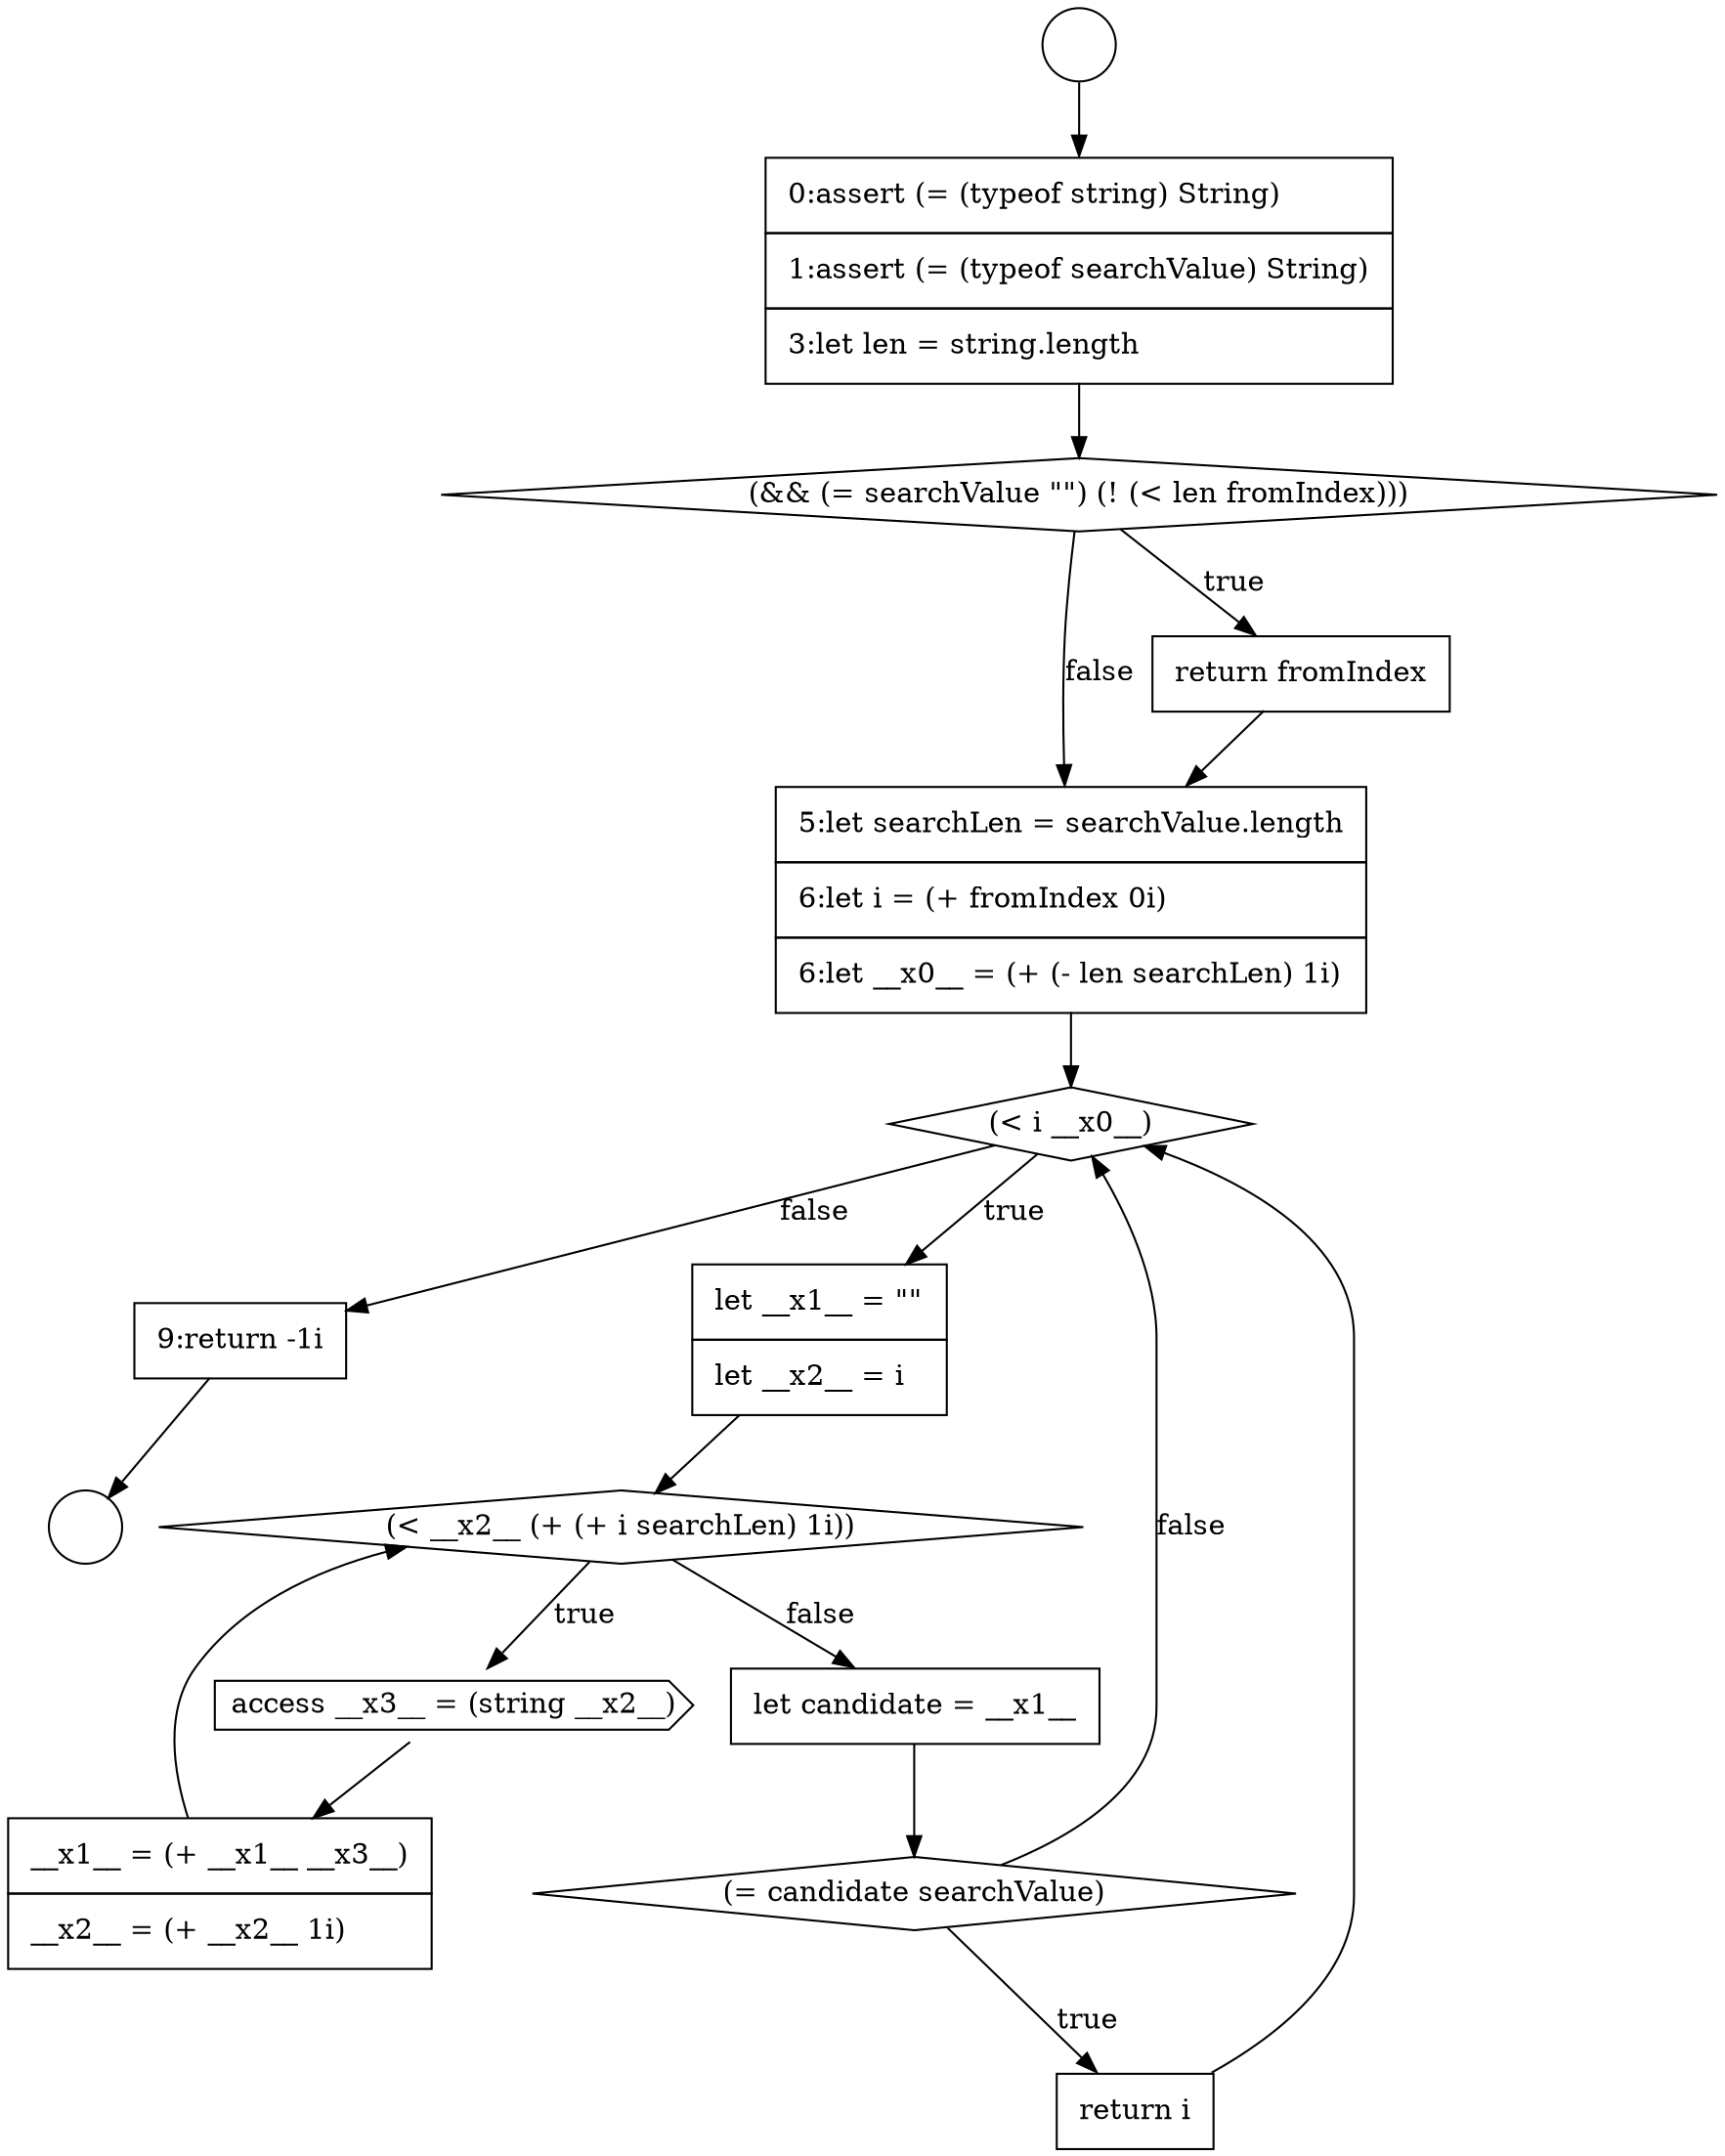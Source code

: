 digraph {
  node0 [shape=circle label=" " color="black" fillcolor="white" style=filled]
  node5 [shape=none, margin=0, label=<<font color="black">
    <table border="0" cellborder="1" cellspacing="0" cellpadding="10">
      <tr><td align="left">5:let searchLen = searchValue.length</td></tr>
      <tr><td align="left">6:let i = (+ fromIndex 0i)</td></tr>
      <tr><td align="left">6:let __x0__ = (+ (- len searchLen) 1i)</td></tr>
    </table>
  </font>> color="black" fillcolor="white" style=filled]
  node10 [shape=none, margin=0, label=<<font color="black">
    <table border="0" cellborder="1" cellspacing="0" cellpadding="10">
      <tr><td align="left">__x1__ = (+ __x1__ __x3__)</td></tr>
      <tr><td align="left">__x2__ = (+ __x2__ 1i)</td></tr>
    </table>
  </font>> color="black" fillcolor="white" style=filled]
  node14 [shape=none, margin=0, label=<<font color="black">
    <table border="0" cellborder="1" cellspacing="0" cellpadding="10">
      <tr><td align="left">9:return -1i</td></tr>
    </table>
  </font>> color="black" fillcolor="white" style=filled]
  node1 [shape=circle label=" " color="black" fillcolor="white" style=filled]
  node6 [shape=diamond, label=<<font color="black">(&lt; i __x0__)</font>> color="black" fillcolor="white" style=filled]
  node9 [shape=cds, label=<<font color="black">access __x3__ = (string __x2__)</font>> color="black" fillcolor="white" style=filled]
  node13 [shape=none, margin=0, label=<<font color="black">
    <table border="0" cellborder="1" cellspacing="0" cellpadding="10">
      <tr><td align="left">return i</td></tr>
    </table>
  </font>> color="black" fillcolor="white" style=filled]
  node2 [shape=none, margin=0, label=<<font color="black">
    <table border="0" cellborder="1" cellspacing="0" cellpadding="10">
      <tr><td align="left">0:assert (= (typeof string) String)</td></tr>
      <tr><td align="left">1:assert (= (typeof searchValue) String)</td></tr>
      <tr><td align="left">3:let len = string.length</td></tr>
    </table>
  </font>> color="black" fillcolor="white" style=filled]
  node12 [shape=diamond, label=<<font color="black">(= candidate searchValue)</font>> color="black" fillcolor="white" style=filled]
  node7 [shape=none, margin=0, label=<<font color="black">
    <table border="0" cellborder="1" cellspacing="0" cellpadding="10">
      <tr><td align="left">let __x1__ = &quot;&quot;</td></tr>
      <tr><td align="left">let __x2__ = i</td></tr>
    </table>
  </font>> color="black" fillcolor="white" style=filled]
  node3 [shape=diamond, label=<<font color="black">(&amp;&amp; (= searchValue &quot;&quot;) (! (&lt; len fromIndex)))</font>> color="black" fillcolor="white" style=filled]
  node11 [shape=none, margin=0, label=<<font color="black">
    <table border="0" cellborder="1" cellspacing="0" cellpadding="10">
      <tr><td align="left">let candidate = __x1__</td></tr>
    </table>
  </font>> color="black" fillcolor="white" style=filled]
  node8 [shape=diamond, label=<<font color="black">(&lt; __x2__ (+ (+ i searchLen) 1i))</font>> color="black" fillcolor="white" style=filled]
  node4 [shape=none, margin=0, label=<<font color="black">
    <table border="0" cellborder="1" cellspacing="0" cellpadding="10">
      <tr><td align="left">return fromIndex</td></tr>
    </table>
  </font>> color="black" fillcolor="white" style=filled]
  node5 -> node6 [ color="black"]
  node13 -> node6 [ color="black"]
  node11 -> node12 [ color="black"]
  node8 -> node9 [label=<<font color="black">true</font>> color="black"]
  node8 -> node11 [label=<<font color="black">false</font>> color="black"]
  node0 -> node2 [ color="black"]
  node9 -> node10 [ color="black"]
  node6 -> node7 [label=<<font color="black">true</font>> color="black"]
  node6 -> node14 [label=<<font color="black">false</font>> color="black"]
  node4 -> node5 [ color="black"]
  node10 -> node8 [ color="black"]
  node14 -> node1 [ color="black"]
  node12 -> node13 [label=<<font color="black">true</font>> color="black"]
  node12 -> node6 [label=<<font color="black">false</font>> color="black"]
  node7 -> node8 [ color="black"]
  node2 -> node3 [ color="black"]
  node3 -> node4 [label=<<font color="black">true</font>> color="black"]
  node3 -> node5 [label=<<font color="black">false</font>> color="black"]
}

